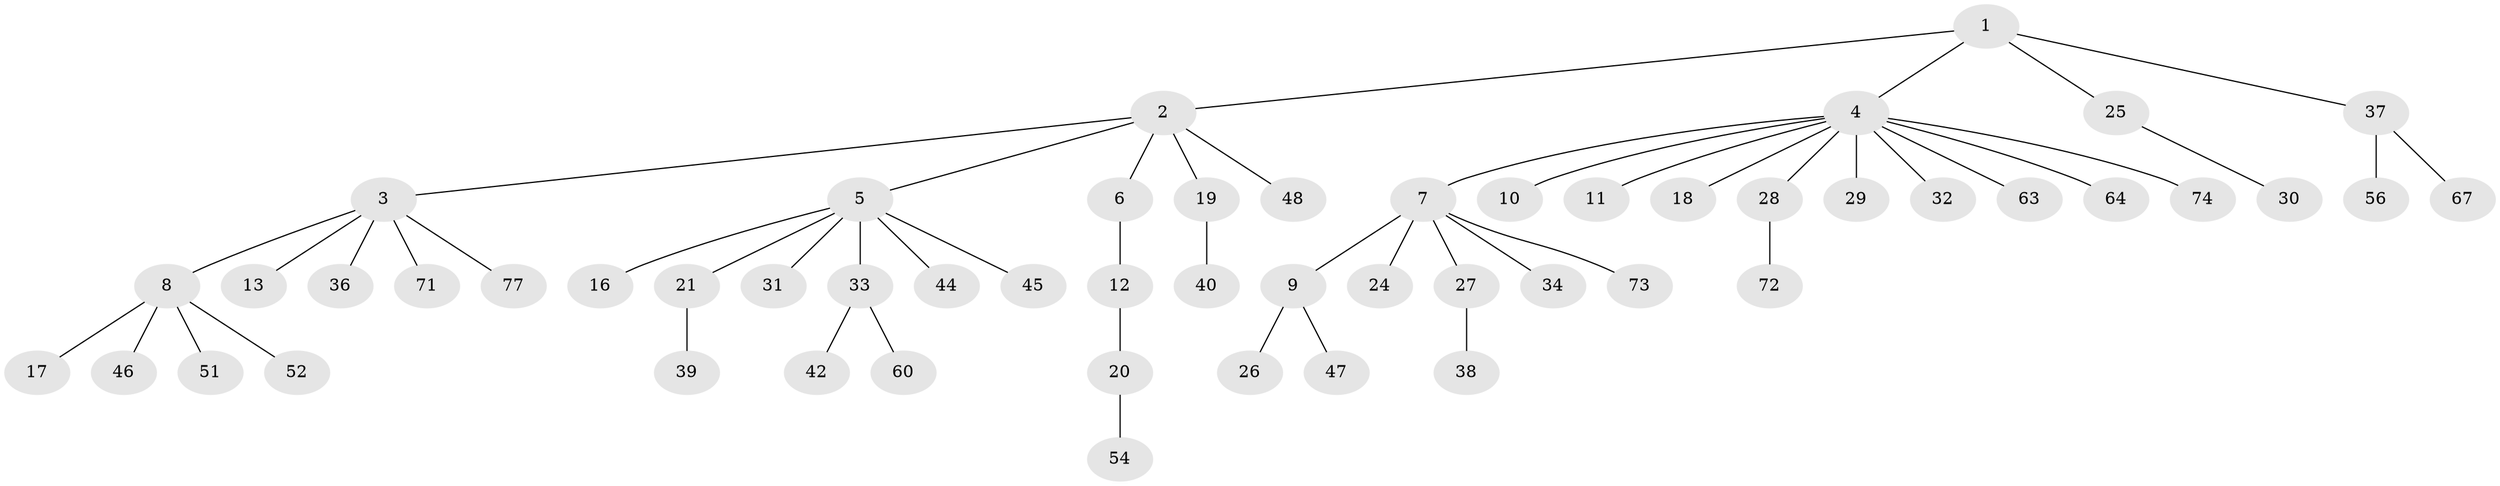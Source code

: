 // original degree distribution, {4: 0.05194805194805195, 7: 0.025974025974025976, 5: 0.012987012987012988, 11: 0.012987012987012988, 8: 0.012987012987012988, 3: 0.07792207792207792, 6: 0.012987012987012988, 2: 0.16883116883116883, 1: 0.6233766233766234}
// Generated by graph-tools (version 1.1) at 2025/41/03/06/25 10:41:46]
// undirected, 54 vertices, 53 edges
graph export_dot {
graph [start="1"]
  node [color=gray90,style=filled];
  1;
  2 [super="+65"];
  3 [super="+50"];
  4 [super="+15"];
  5 [super="+66"];
  6 [super="+49"];
  7 [super="+14"];
  8 [super="+43"];
  9 [super="+55"];
  10 [super="+61"];
  11;
  12;
  13 [super="+22"];
  16;
  17;
  18;
  19 [super="+68"];
  20 [super="+75"];
  21 [super="+23"];
  24;
  25 [super="+62"];
  26;
  27 [super="+35"];
  28 [super="+69"];
  29;
  30 [super="+53"];
  31;
  32;
  33 [super="+76"];
  34 [super="+57"];
  36;
  37 [super="+41"];
  38 [super="+70"];
  39;
  40;
  42;
  44;
  45 [super="+58"];
  46 [super="+59"];
  47;
  48;
  51;
  52;
  54;
  56;
  60;
  63;
  64;
  67;
  71;
  72;
  73;
  74;
  77;
  1 -- 2;
  1 -- 4;
  1 -- 25;
  1 -- 37;
  2 -- 3;
  2 -- 5;
  2 -- 6;
  2 -- 19;
  2 -- 48;
  3 -- 8;
  3 -- 13;
  3 -- 36;
  3 -- 77;
  3 -- 71;
  4 -- 7;
  4 -- 10;
  4 -- 11;
  4 -- 28;
  4 -- 29;
  4 -- 32;
  4 -- 63;
  4 -- 64;
  4 -- 74;
  4 -- 18;
  5 -- 16;
  5 -- 21;
  5 -- 31;
  5 -- 33;
  5 -- 44;
  5 -- 45;
  6 -- 12;
  7 -- 9;
  7 -- 24;
  7 -- 27;
  7 -- 34;
  7 -- 73;
  8 -- 17;
  8 -- 46;
  8 -- 51;
  8 -- 52;
  9 -- 26;
  9 -- 47;
  12 -- 20;
  19 -- 40;
  20 -- 54;
  21 -- 39;
  25 -- 30;
  27 -- 38;
  28 -- 72;
  33 -- 42;
  33 -- 60;
  37 -- 56;
  37 -- 67;
}
